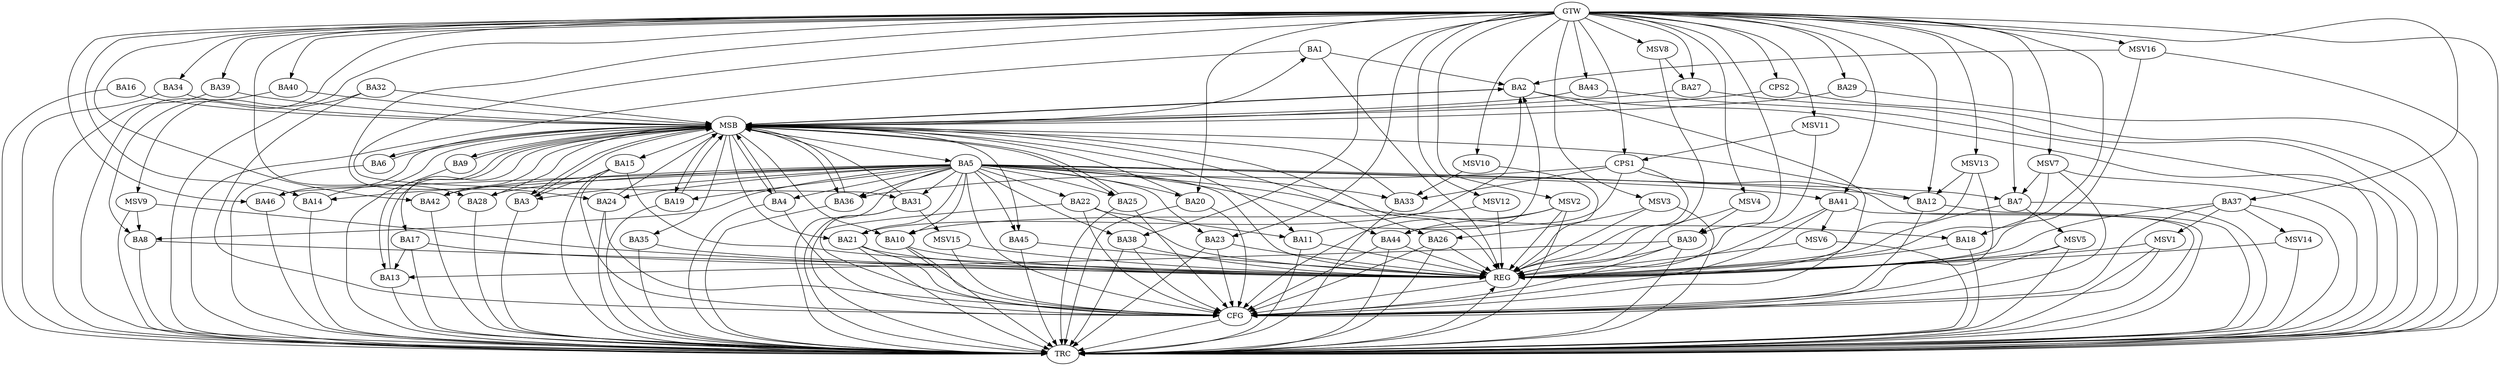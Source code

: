 strict digraph G {
  BA1 [ label="BA1" ];
  BA2 [ label="BA2" ];
  BA3 [ label="BA3" ];
  BA4 [ label="BA4" ];
  BA5 [ label="BA5" ];
  BA6 [ label="BA6" ];
  BA7 [ label="BA7" ];
  BA8 [ label="BA8" ];
  BA9 [ label="BA9" ];
  BA10 [ label="BA10" ];
  BA11 [ label="BA11" ];
  BA12 [ label="BA12" ];
  BA13 [ label="BA13" ];
  BA14 [ label="BA14" ];
  BA15 [ label="BA15" ];
  BA16 [ label="BA16" ];
  BA17 [ label="BA17" ];
  BA18 [ label="BA18" ];
  BA19 [ label="BA19" ];
  BA20 [ label="BA20" ];
  BA21 [ label="BA21" ];
  BA22 [ label="BA22" ];
  BA23 [ label="BA23" ];
  BA24 [ label="BA24" ];
  BA25 [ label="BA25" ];
  BA26 [ label="BA26" ];
  BA27 [ label="BA27" ];
  BA28 [ label="BA28" ];
  BA29 [ label="BA29" ];
  BA30 [ label="BA30" ];
  BA31 [ label="BA31" ];
  BA32 [ label="BA32" ];
  BA33 [ label="BA33" ];
  BA34 [ label="BA34" ];
  BA35 [ label="BA35" ];
  BA36 [ label="BA36" ];
  BA37 [ label="BA37" ];
  BA38 [ label="BA38" ];
  BA39 [ label="BA39" ];
  BA40 [ label="BA40" ];
  BA41 [ label="BA41" ];
  BA42 [ label="BA42" ];
  BA43 [ label="BA43" ];
  BA44 [ label="BA44" ];
  BA45 [ label="BA45" ];
  BA46 [ label="BA46" ];
  CPS1 [ label="CPS1" ];
  CPS2 [ label="CPS2" ];
  GTW [ label="GTW" ];
  REG [ label="REG" ];
  MSB [ label="MSB" ];
  CFG [ label="CFG" ];
  TRC [ label="TRC" ];
  MSV1 [ label="MSV1" ];
  MSV2 [ label="MSV2" ];
  MSV3 [ label="MSV3" ];
  MSV4 [ label="MSV4" ];
  MSV5 [ label="MSV5" ];
  MSV6 [ label="MSV6" ];
  MSV7 [ label="MSV7" ];
  MSV8 [ label="MSV8" ];
  MSV9 [ label="MSV9" ];
  MSV10 [ label="MSV10" ];
  MSV11 [ label="MSV11" ];
  MSV12 [ label="MSV12" ];
  MSV13 [ label="MSV13" ];
  MSV14 [ label="MSV14" ];
  MSV15 [ label="MSV15" ];
  MSV16 [ label="MSV16" ];
  BA1 -> BA2;
  BA5 -> BA3;
  BA11 -> BA2;
  BA15 -> BA3;
  BA17 -> BA13;
  BA21 -> BA2;
  BA22 -> BA11;
  BA30 -> BA13;
  CPS1 -> BA44;
  CPS1 -> BA33;
  CPS1 -> BA36;
  GTW -> BA7;
  GTW -> BA8;
  GTW -> BA12;
  GTW -> BA14;
  GTW -> BA18;
  GTW -> BA20;
  GTW -> BA23;
  GTW -> BA24;
  GTW -> BA27;
  GTW -> BA28;
  GTW -> BA29;
  GTW -> BA30;
  GTW -> BA31;
  GTW -> BA34;
  GTW -> BA37;
  GTW -> BA38;
  GTW -> BA39;
  GTW -> BA40;
  GTW -> BA41;
  GTW -> BA42;
  GTW -> BA43;
  GTW -> BA46;
  GTW -> CPS1;
  GTW -> CPS2;
  BA1 -> REG;
  BA5 -> REG;
  BA7 -> REG;
  BA8 -> REG;
  BA10 -> REG;
  BA11 -> REG;
  BA15 -> REG;
  BA17 -> REG;
  BA18 -> REG;
  BA21 -> REG;
  BA22 -> REG;
  BA23 -> REG;
  BA26 -> REG;
  BA30 -> REG;
  BA35 -> REG;
  BA37 -> REG;
  BA38 -> REG;
  BA41 -> REG;
  BA44 -> REG;
  BA45 -> REG;
  CPS1 -> REG;
  BA2 -> MSB;
  MSB -> BA1;
  MSB -> REG;
  BA3 -> MSB;
  BA4 -> MSB;
  MSB -> BA3;
  BA6 -> MSB;
  BA9 -> MSB;
  BA12 -> MSB;
  BA13 -> MSB;
  MSB -> BA2;
  BA14 -> MSB;
  BA16 -> MSB;
  MSB -> BA6;
  BA19 -> MSB;
  BA20 -> MSB;
  BA24 -> MSB;
  MSB -> BA17;
  BA25 -> MSB;
  MSB -> BA10;
  BA27 -> MSB;
  BA28 -> MSB;
  BA29 -> MSB;
  MSB -> BA9;
  BA31 -> MSB;
  MSB -> BA4;
  BA32 -> MSB;
  MSB -> BA11;
  BA33 -> MSB;
  MSB -> BA15;
  BA34 -> MSB;
  MSB -> BA13;
  BA36 -> MSB;
  MSB -> BA35;
  BA39 -> MSB;
  MSB -> BA36;
  BA40 -> MSB;
  MSB -> BA21;
  BA42 -> MSB;
  BA43 -> MSB;
  BA46 -> MSB;
  CPS2 -> MSB;
  MSB -> BA19;
  MSB -> BA5;
  MSB -> BA26;
  MSB -> BA25;
  MSB -> BA45;
  BA22 -> CFG;
  BA38 -> CFG;
  BA30 -> CFG;
  BA20 -> CFG;
  BA44 -> CFG;
  BA25 -> CFG;
  BA23 -> CFG;
  BA5 -> CFG;
  BA32 -> CFG;
  BA21 -> CFG;
  BA31 -> CFG;
  BA4 -> CFG;
  BA24 -> CFG;
  BA26 -> CFG;
  BA41 -> CFG;
  BA2 -> CFG;
  BA37 -> CFG;
  BA10 -> CFG;
  BA12 -> CFG;
  BA15 -> CFG;
  REG -> CFG;
  BA1 -> TRC;
  BA2 -> TRC;
  BA3 -> TRC;
  BA4 -> TRC;
  BA5 -> TRC;
  BA6 -> TRC;
  BA7 -> TRC;
  BA8 -> TRC;
  BA9 -> TRC;
  BA10 -> TRC;
  BA11 -> TRC;
  BA12 -> TRC;
  BA13 -> TRC;
  BA14 -> TRC;
  BA15 -> TRC;
  BA16 -> TRC;
  BA17 -> TRC;
  BA18 -> TRC;
  BA19 -> TRC;
  BA20 -> TRC;
  BA21 -> TRC;
  BA22 -> TRC;
  BA23 -> TRC;
  BA24 -> TRC;
  BA25 -> TRC;
  BA26 -> TRC;
  BA27 -> TRC;
  BA28 -> TRC;
  BA29 -> TRC;
  BA30 -> TRC;
  BA31 -> TRC;
  BA32 -> TRC;
  BA33 -> TRC;
  BA34 -> TRC;
  BA35 -> TRC;
  BA36 -> TRC;
  BA37 -> TRC;
  BA38 -> TRC;
  BA39 -> TRC;
  BA40 -> TRC;
  BA41 -> TRC;
  BA42 -> TRC;
  BA43 -> TRC;
  BA44 -> TRC;
  BA45 -> TRC;
  BA46 -> TRC;
  CPS1 -> TRC;
  CPS2 -> TRC;
  GTW -> TRC;
  CFG -> TRC;
  TRC -> REG;
  BA5 -> BA10;
  BA5 -> BA45;
  BA5 -> BA12;
  BA5 -> BA31;
  BA5 -> BA23;
  BA5 -> BA38;
  BA5 -> BA36;
  BA5 -> BA44;
  BA5 -> BA7;
  BA5 -> BA22;
  BA5 -> BA25;
  BA5 -> BA41;
  BA5 -> BA8;
  BA5 -> BA4;
  BA5 -> BA21;
  BA5 -> BA19;
  BA5 -> BA18;
  BA5 -> BA46;
  BA5 -> BA20;
  BA5 -> BA33;
  BA5 -> BA28;
  BA5 -> BA14;
  BA5 -> BA42;
  BA5 -> BA24;
  BA37 -> MSV1;
  MSV1 -> REG;
  MSV1 -> TRC;
  MSV1 -> CFG;
  MSV2 -> BA44;
  GTW -> MSV2;
  MSV2 -> REG;
  MSV2 -> TRC;
  MSV2 -> CFG;
  MSV3 -> BA26;
  GTW -> MSV3;
  MSV3 -> REG;
  MSV3 -> TRC;
  MSV4 -> BA30;
  GTW -> MSV4;
  MSV4 -> REG;
  BA7 -> MSV5;
  MSV5 -> REG;
  MSV5 -> TRC;
  MSV5 -> CFG;
  BA41 -> MSV6;
  MSV6 -> REG;
  MSV6 -> TRC;
  MSV7 -> BA7;
  GTW -> MSV7;
  MSV7 -> REG;
  MSV7 -> TRC;
  MSV7 -> CFG;
  MSV8 -> BA27;
  GTW -> MSV8;
  MSV8 -> REG;
  MSV9 -> BA8;
  GTW -> MSV9;
  MSV9 -> REG;
  MSV9 -> TRC;
  MSV10 -> BA33;
  GTW -> MSV10;
  MSV10 -> REG;
  MSV11 -> CPS1;
  GTW -> MSV11;
  MSV11 -> REG;
  MSV12 -> BA10;
  GTW -> MSV12;
  MSV12 -> REG;
  MSV13 -> BA12;
  GTW -> MSV13;
  MSV13 -> REG;
  MSV13 -> CFG;
  BA37 -> MSV14;
  MSV14 -> REG;
  MSV14 -> TRC;
  BA31 -> MSV15;
  MSV15 -> REG;
  MSV15 -> CFG;
  MSV16 -> BA2;
  GTW -> MSV16;
  MSV16 -> REG;
  MSV16 -> TRC;
}
